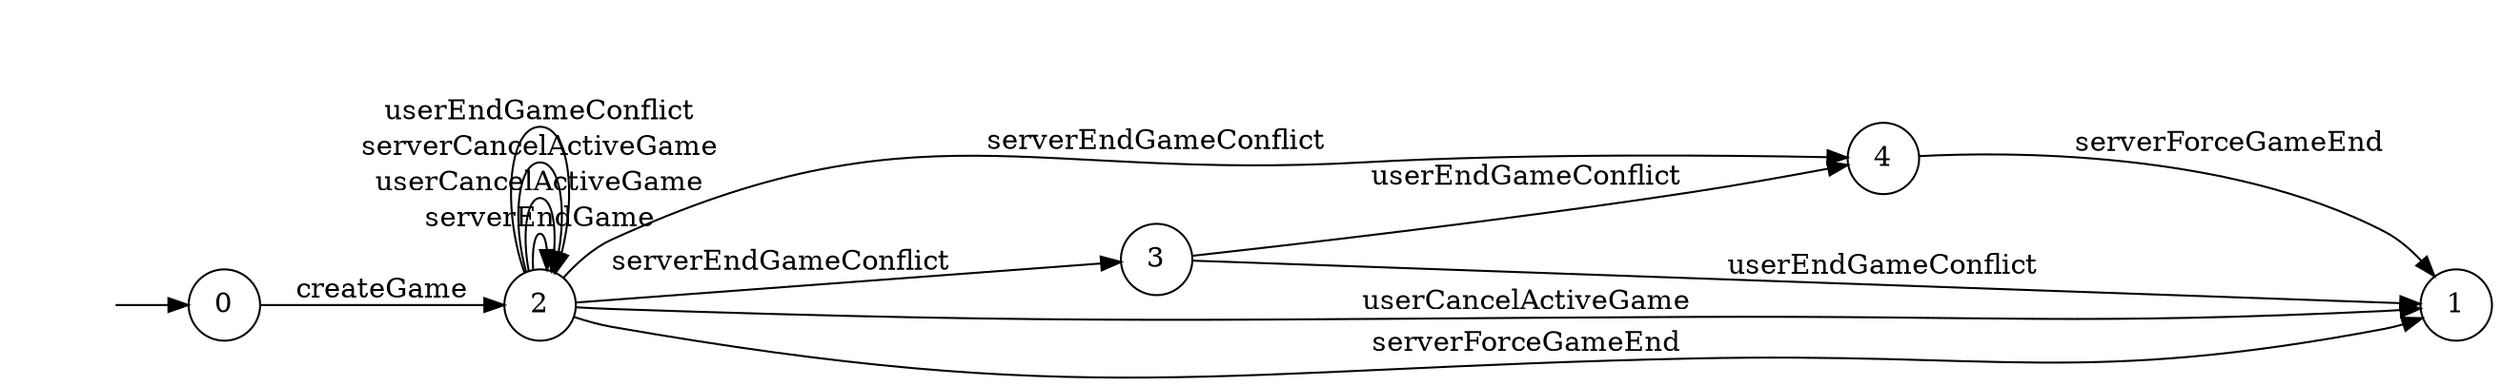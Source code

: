digraph "Dapp-Automata-data/result/gamechannel-fix/0xeb6f4ec38a347110941e86e691c2ca03e271df3b/GameChannel/FSM-3" {
	graph [rankdir=LR]
	"" [label="" shape=plaintext]
	4 [label=4 shape=circle]
	0 [label=0 shape=circle]
	3 [label=3 shape=circle]
	1 [label=1 shape=circle]
	2 [label=2 shape=circle]
	"" -> 0 [label=""]
	0 -> 2 [label=createGame]
	2 -> 2 [label=serverEndGame]
	2 -> 2 [label=userCancelActiveGame]
	2 -> 1 [label=userCancelActiveGame]
	2 -> 2 [label=serverCancelActiveGame]
	2 -> 1 [label=serverForceGameEnd]
	2 -> 2 [label=userEndGameConflict]
	2 -> 3 [label=serverEndGameConflict]
	2 -> 4 [label=serverEndGameConflict]
	3 -> 4 [label=userEndGameConflict]
	3 -> 1 [label=userEndGameConflict]
	4 -> 1 [label=serverForceGameEnd]
}
